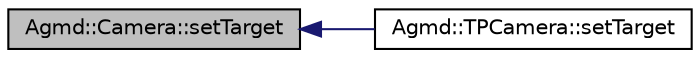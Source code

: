 digraph "Agmd::Camera::setTarget"
{
  edge [fontname="Helvetica",fontsize="10",labelfontname="Helvetica",labelfontsize="10"];
  node [fontname="Helvetica",fontsize="10",shape=record];
  rankdir="LR";
  Node1 [label="Agmd::Camera::setTarget",height=0.2,width=0.4,color="black", fillcolor="grey75", style="filled" fontcolor="black"];
  Node1 -> Node2 [dir="back",color="midnightblue",fontsize="10",style="solid",fontname="Helvetica"];
  Node2 [label="Agmd::TPCamera::setTarget",height=0.2,width=0.4,color="black", fillcolor="white", style="filled",URL="$class_agmd_1_1_t_p_camera.html#ae2454e8823d2821f25c2a679dc0750f5"];
}
